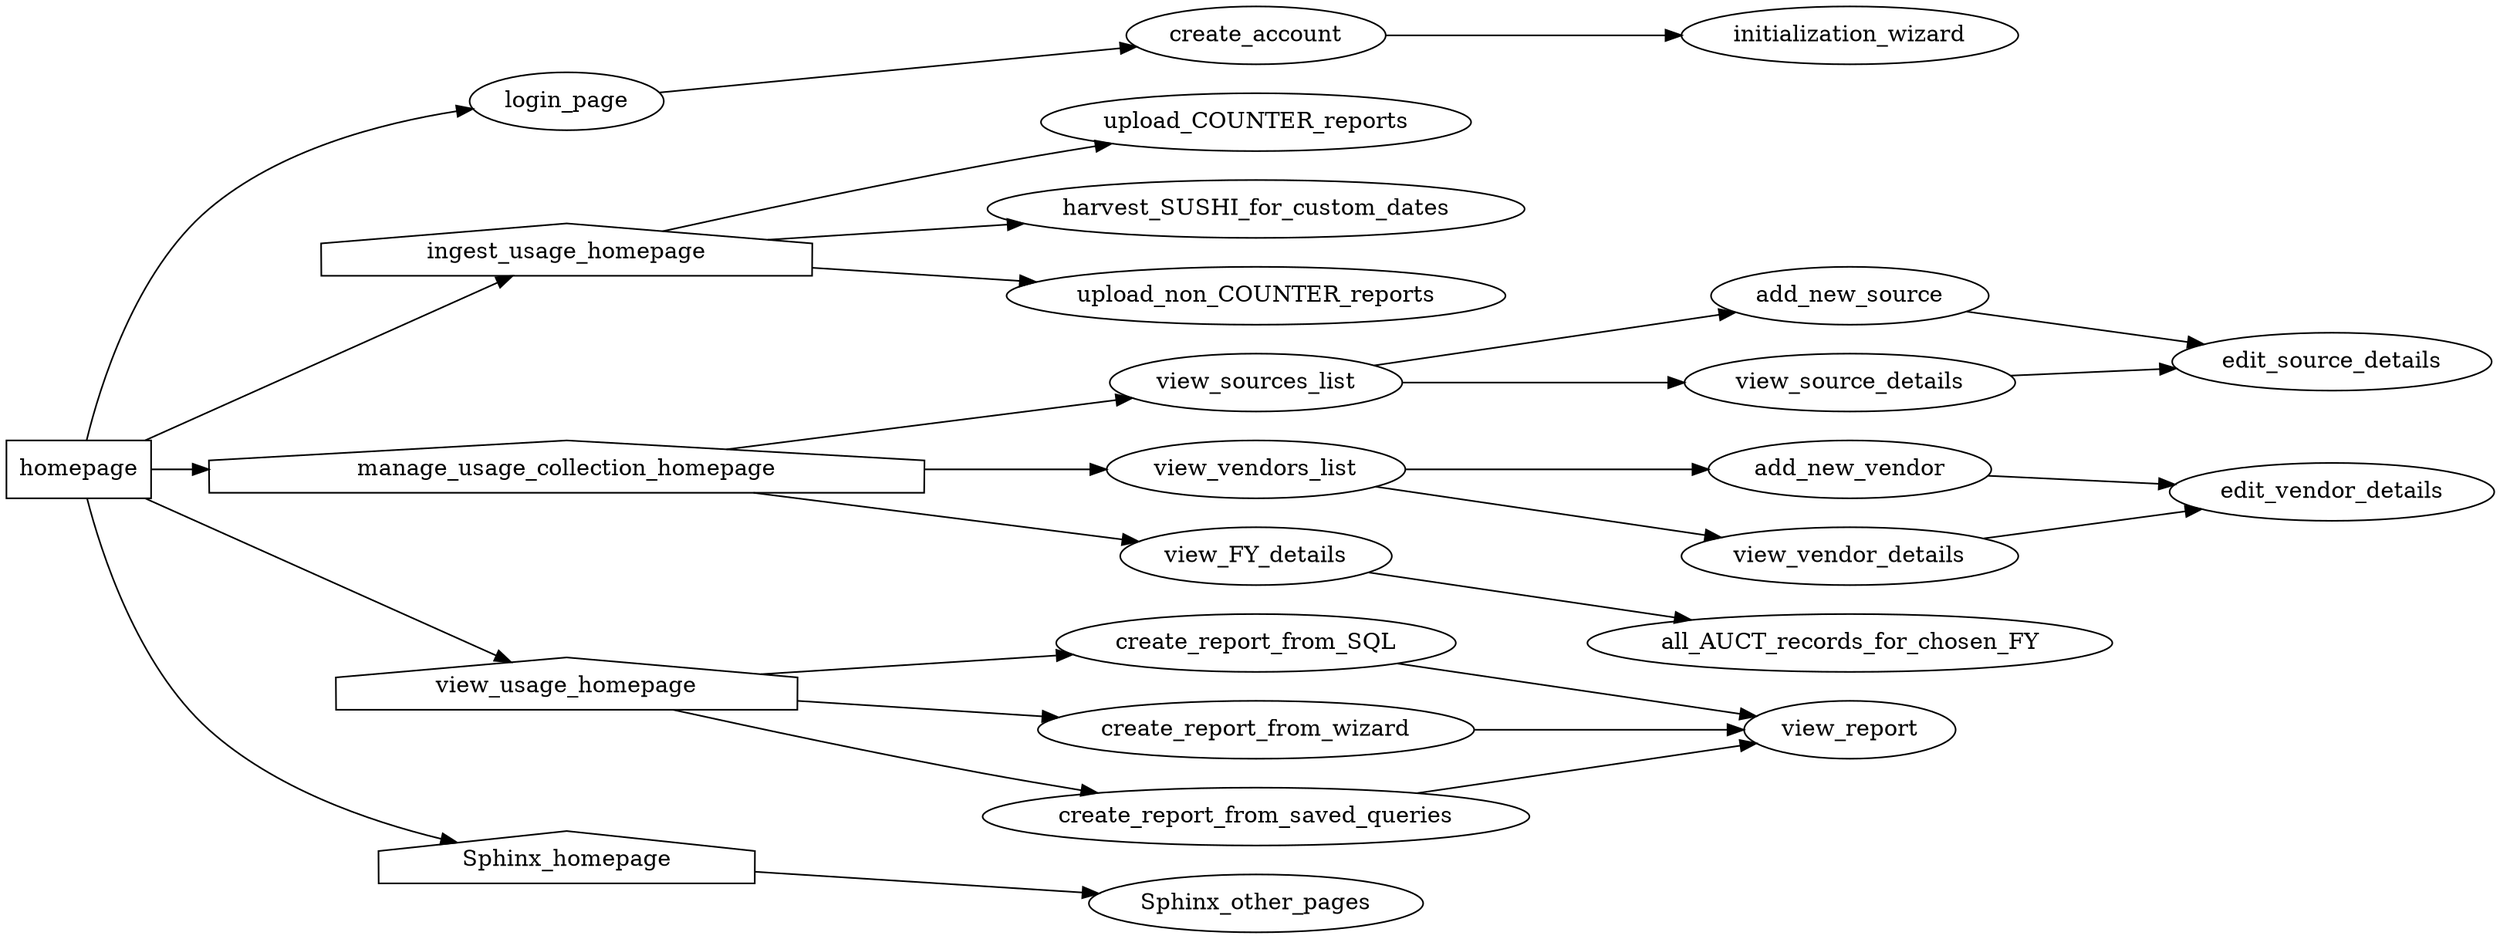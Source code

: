 digraph nolcat_sitemap {
    /* *** NoLCAT SITEMAP *** */
    rankdir=LR


    /* *** Main NoLCAT Folder *** */
    homepage [shape="box"]
        homepage -> login_page
        homepage -> ingest_usage_homepage
        homepage -> manage_usage_collection_homepage
        homepage -> view_usage_homepage
        homepage -> Sphinx_homepage
    

    /* *** `login` Blueprint *** */
    login_page
        login_page -> create_account
    // Account creation may not be needed--a single set of credentials for each user type may be created instead
    create_account
        create_account -> initialization_wizard // Page in `ingest` section; linkage because program will request data for database initialization upon creation of first account
    // And any other pages needed for authentication


    /* *** `initialization` Blueprint *** */
    initialization_wizard


    /* *** `ingest_usage` Blueprint *** */
    ingest_usage_homepage [shape="house"]
        ingest_usage_homepage -> upload_COUNTER_reports
        ingest_usage_homepage -> harvest_SUSHI_for_custom_dates
        ingest_usage_homepage -> upload_non_COUNTER_reports
    upload_COUNTER_reports
    harvest_SUSHI_for_custom_dates
    upload_non_COUNTER_reports


    /* *** `annual_stats` Blueprint *** */
    manage_usage_collection_homepage [shape="house"]
        manage_usage_collection_homepage -> view_sources_list // For StatisticsSources and ResourceSources
        manage_usage_collection_homepage -> view_vendors_list
        manage_usage_collection_homepage -> view_FY_details // The FY for which the details will be shown is selected before going to the page
    view_FY_details
        view_FY_details -> all_AUCT_records_for_chosen_FY
    all_AUCT_records_for_chosen_FY


    /* *** `view_sources` Blueprint *** */
    // StatisticsSources and ResourceSources are similar enough in structure and purpose that the same Flask logic and Jinja templates can be used
    view_sources_list
        view_sources_list -> add_new_source
        view_sources_list -> view_source_details
    add_new_source
        add_new_source -> edit_source_details // To provide info for the new source
    view_source_details
        view_source_details -> edit_source_details
    edit_source_details // Includes adding or editing notes


     /* *** `view_vendors` Blueprint *** */
    view_vendors_list
        view_vendors_list -> add_new_vendor
        view_vendors_list -> view_vendor_details
    add_new_vendor
        add_new_vendor -> edit_vendor_details // To provide info for the new vendor
    view_vendor_details
        view_vendor_details -> edit_vendor_details
    edit_vendor_details // Includes adding or editing notes


    /* *** `view_usage` Blueprint *** */
    view_usage_homepage [shape="house"]
        view_usage_homepage -> create_report_from_SQL
        view_usage_homepage -> create_report_from_wizard
        view_usage_homepage -> create_report_from_saved_queries
    create_report_from_SQL // Runs a custom SQL statement against the database
        create_report_from_SQL -> view_report
    create_report_from_wizard // GUI options are used to write SQL behind the scenes
        create_report_from_wizard -> view_report
    create_report_from_saved_queries // SQL statements that are either complete or only ask for one input for commonly asked questions
        create_report_from_saved_queries -> view_report
    view_report
    
    
    /* *** Sphinx *** */
    Sphinx_homepage [shape="house"]
        Sphinx_homepage -> Sphinx_other_pages
    Sphinx_other_pages // Use Sphinx itself for site organization
}